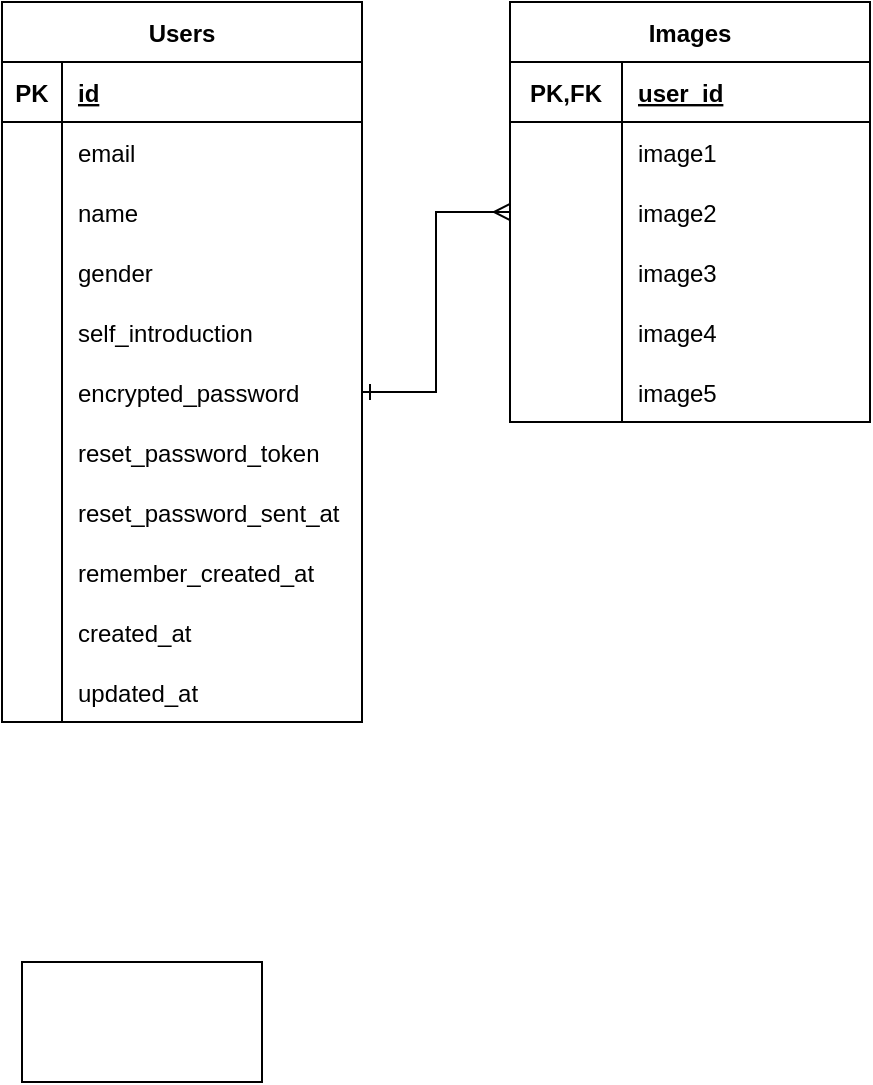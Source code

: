 <mxfile version="20.3.2" type="github"><diagram id="9OEiqqVN_KvPb9m6rW8q" name="ページ1"><mxGraphModel dx="946" dy="1670" grid="1" gridSize="10" guides="1" tooltips="1" connect="1" arrows="1" fold="1" page="1" pageScale="1" pageWidth="827" pageHeight="1169" math="0" shadow="0"><root><mxCell id="0"/><mxCell id="1" parent="0"/><mxCell id="-WBUfp1rwlOQoUJZnFWL-1" value="" style="rounded=0;whiteSpace=wrap;html=1;" vertex="1" parent="1"><mxGeometry x="80" y="40" width="120" height="60" as="geometry"/></mxCell><mxCell id="-WBUfp1rwlOQoUJZnFWL-12" value="Users" style="shape=table;startSize=30;container=1;collapsible=1;childLayout=tableLayout;fixedRows=1;rowLines=0;fontStyle=1;align=center;resizeLast=1;" vertex="1" parent="1"><mxGeometry x="70" y="-440" width="180" height="360" as="geometry"/></mxCell><mxCell id="-WBUfp1rwlOQoUJZnFWL-13" value="" style="shape=tableRow;horizontal=0;startSize=0;swimlaneHead=0;swimlaneBody=0;fillColor=none;collapsible=0;dropTarget=0;points=[[0,0.5],[1,0.5]];portConstraint=eastwest;top=0;left=0;right=0;bottom=1;" vertex="1" parent="-WBUfp1rwlOQoUJZnFWL-12"><mxGeometry y="30" width="180" height="30" as="geometry"/></mxCell><mxCell id="-WBUfp1rwlOQoUJZnFWL-14" value="PK" style="shape=partialRectangle;connectable=0;fillColor=none;top=0;left=0;bottom=0;right=0;fontStyle=1;overflow=hidden;" vertex="1" parent="-WBUfp1rwlOQoUJZnFWL-13"><mxGeometry width="30" height="30" as="geometry"><mxRectangle width="30" height="30" as="alternateBounds"/></mxGeometry></mxCell><mxCell id="-WBUfp1rwlOQoUJZnFWL-15" value="id" style="shape=partialRectangle;connectable=0;fillColor=none;top=0;left=0;bottom=0;right=0;align=left;spacingLeft=6;fontStyle=5;overflow=hidden;" vertex="1" parent="-WBUfp1rwlOQoUJZnFWL-13"><mxGeometry x="30" width="150" height="30" as="geometry"><mxRectangle width="150" height="30" as="alternateBounds"/></mxGeometry></mxCell><mxCell id="-WBUfp1rwlOQoUJZnFWL-16" value="" style="shape=tableRow;horizontal=0;startSize=0;swimlaneHead=0;swimlaneBody=0;fillColor=none;collapsible=0;dropTarget=0;points=[[0,0.5],[1,0.5]];portConstraint=eastwest;top=0;left=0;right=0;bottom=0;" vertex="1" parent="-WBUfp1rwlOQoUJZnFWL-12"><mxGeometry y="60" width="180" height="30" as="geometry"/></mxCell><mxCell id="-WBUfp1rwlOQoUJZnFWL-17" value="" style="shape=partialRectangle;connectable=0;fillColor=none;top=0;left=0;bottom=0;right=0;editable=1;overflow=hidden;" vertex="1" parent="-WBUfp1rwlOQoUJZnFWL-16"><mxGeometry width="30" height="30" as="geometry"><mxRectangle width="30" height="30" as="alternateBounds"/></mxGeometry></mxCell><mxCell id="-WBUfp1rwlOQoUJZnFWL-18" value="email" style="shape=partialRectangle;connectable=0;fillColor=none;top=0;left=0;bottom=0;right=0;align=left;spacingLeft=6;overflow=hidden;" vertex="1" parent="-WBUfp1rwlOQoUJZnFWL-16"><mxGeometry x="30" width="150" height="30" as="geometry"><mxRectangle width="150" height="30" as="alternateBounds"/></mxGeometry></mxCell><mxCell id="-WBUfp1rwlOQoUJZnFWL-19" value="" style="shape=tableRow;horizontal=0;startSize=0;swimlaneHead=0;swimlaneBody=0;fillColor=none;collapsible=0;dropTarget=0;points=[[0,0.5],[1,0.5]];portConstraint=eastwest;top=0;left=0;right=0;bottom=0;" vertex="1" parent="-WBUfp1rwlOQoUJZnFWL-12"><mxGeometry y="90" width="180" height="30" as="geometry"/></mxCell><mxCell id="-WBUfp1rwlOQoUJZnFWL-20" value="" style="shape=partialRectangle;connectable=0;fillColor=none;top=0;left=0;bottom=0;right=0;editable=1;overflow=hidden;" vertex="1" parent="-WBUfp1rwlOQoUJZnFWL-19"><mxGeometry width="30" height="30" as="geometry"><mxRectangle width="30" height="30" as="alternateBounds"/></mxGeometry></mxCell><mxCell id="-WBUfp1rwlOQoUJZnFWL-21" value="name" style="shape=partialRectangle;connectable=0;fillColor=none;top=0;left=0;bottom=0;right=0;align=left;spacingLeft=6;overflow=hidden;" vertex="1" parent="-WBUfp1rwlOQoUJZnFWL-19"><mxGeometry x="30" width="150" height="30" as="geometry"><mxRectangle width="150" height="30" as="alternateBounds"/></mxGeometry></mxCell><mxCell id="-WBUfp1rwlOQoUJZnFWL-22" value="" style="shape=tableRow;horizontal=0;startSize=0;swimlaneHead=0;swimlaneBody=0;fillColor=none;collapsible=0;dropTarget=0;points=[[0,0.5],[1,0.5]];portConstraint=eastwest;top=0;left=0;right=0;bottom=0;" vertex="1" parent="-WBUfp1rwlOQoUJZnFWL-12"><mxGeometry y="120" width="180" height="30" as="geometry"/></mxCell><mxCell id="-WBUfp1rwlOQoUJZnFWL-23" value="" style="shape=partialRectangle;connectable=0;fillColor=none;top=0;left=0;bottom=0;right=0;editable=1;overflow=hidden;" vertex="1" parent="-WBUfp1rwlOQoUJZnFWL-22"><mxGeometry width="30" height="30" as="geometry"><mxRectangle width="30" height="30" as="alternateBounds"/></mxGeometry></mxCell><mxCell id="-WBUfp1rwlOQoUJZnFWL-24" value="gender" style="shape=partialRectangle;connectable=0;fillColor=none;top=0;left=0;bottom=0;right=0;align=left;spacingLeft=6;overflow=hidden;" vertex="1" parent="-WBUfp1rwlOQoUJZnFWL-22"><mxGeometry x="30" width="150" height="30" as="geometry"><mxRectangle width="150" height="30" as="alternateBounds"/></mxGeometry></mxCell><mxCell id="-WBUfp1rwlOQoUJZnFWL-25" value="" style="shape=tableRow;horizontal=0;startSize=0;swimlaneHead=0;swimlaneBody=0;fillColor=none;collapsible=0;dropTarget=0;points=[[0,0.5],[1,0.5]];portConstraint=eastwest;top=0;left=0;right=0;bottom=0;" vertex="1" parent="-WBUfp1rwlOQoUJZnFWL-12"><mxGeometry y="150" width="180" height="30" as="geometry"/></mxCell><mxCell id="-WBUfp1rwlOQoUJZnFWL-26" value="" style="shape=partialRectangle;connectable=0;fillColor=none;top=0;left=0;bottom=0;right=0;editable=1;overflow=hidden;" vertex="1" parent="-WBUfp1rwlOQoUJZnFWL-25"><mxGeometry width="30" height="30" as="geometry"><mxRectangle width="30" height="30" as="alternateBounds"/></mxGeometry></mxCell><mxCell id="-WBUfp1rwlOQoUJZnFWL-27" value="self_introduction" style="shape=partialRectangle;connectable=0;fillColor=none;top=0;left=0;bottom=0;right=0;align=left;spacingLeft=6;overflow=hidden;" vertex="1" parent="-WBUfp1rwlOQoUJZnFWL-25"><mxGeometry x="30" width="150" height="30" as="geometry"><mxRectangle width="150" height="30" as="alternateBounds"/></mxGeometry></mxCell><mxCell id="-WBUfp1rwlOQoUJZnFWL-28" value="" style="shape=tableRow;horizontal=0;startSize=0;swimlaneHead=0;swimlaneBody=0;fillColor=none;collapsible=0;dropTarget=0;points=[[0,0.5],[1,0.5]];portConstraint=eastwest;top=0;left=0;right=0;bottom=0;" vertex="1" parent="-WBUfp1rwlOQoUJZnFWL-12"><mxGeometry y="180" width="180" height="30" as="geometry"/></mxCell><mxCell id="-WBUfp1rwlOQoUJZnFWL-29" value="" style="shape=partialRectangle;connectable=0;fillColor=none;top=0;left=0;bottom=0;right=0;editable=1;overflow=hidden;" vertex="1" parent="-WBUfp1rwlOQoUJZnFWL-28"><mxGeometry width="30" height="30" as="geometry"><mxRectangle width="30" height="30" as="alternateBounds"/></mxGeometry></mxCell><mxCell id="-WBUfp1rwlOQoUJZnFWL-30" value="encrypted_password" style="shape=partialRectangle;connectable=0;fillColor=none;top=0;left=0;bottom=0;right=0;align=left;spacingLeft=6;overflow=hidden;" vertex="1" parent="-WBUfp1rwlOQoUJZnFWL-28"><mxGeometry x="30" width="150" height="30" as="geometry"><mxRectangle width="150" height="30" as="alternateBounds"/></mxGeometry></mxCell><mxCell id="-WBUfp1rwlOQoUJZnFWL-53" value="" style="shape=tableRow;horizontal=0;startSize=0;swimlaneHead=0;swimlaneBody=0;fillColor=none;collapsible=0;dropTarget=0;points=[[0,0.5],[1,0.5]];portConstraint=eastwest;top=0;left=0;right=0;bottom=0;" vertex="1" parent="-WBUfp1rwlOQoUJZnFWL-12"><mxGeometry y="210" width="180" height="30" as="geometry"/></mxCell><mxCell id="-WBUfp1rwlOQoUJZnFWL-54" value="" style="shape=partialRectangle;connectable=0;fillColor=none;top=0;left=0;bottom=0;right=0;editable=1;overflow=hidden;" vertex="1" parent="-WBUfp1rwlOQoUJZnFWL-53"><mxGeometry width="30" height="30" as="geometry"><mxRectangle width="30" height="30" as="alternateBounds"/></mxGeometry></mxCell><mxCell id="-WBUfp1rwlOQoUJZnFWL-55" value="reset_password_token" style="shape=partialRectangle;connectable=0;fillColor=none;top=0;left=0;bottom=0;right=0;align=left;spacingLeft=6;overflow=hidden;" vertex="1" parent="-WBUfp1rwlOQoUJZnFWL-53"><mxGeometry x="30" width="150" height="30" as="geometry"><mxRectangle width="150" height="30" as="alternateBounds"/></mxGeometry></mxCell><mxCell id="-WBUfp1rwlOQoUJZnFWL-56" value="" style="shape=tableRow;horizontal=0;startSize=0;swimlaneHead=0;swimlaneBody=0;fillColor=none;collapsible=0;dropTarget=0;points=[[0,0.5],[1,0.5]];portConstraint=eastwest;top=0;left=0;right=0;bottom=0;" vertex="1" parent="-WBUfp1rwlOQoUJZnFWL-12"><mxGeometry y="240" width="180" height="30" as="geometry"/></mxCell><mxCell id="-WBUfp1rwlOQoUJZnFWL-57" value="" style="shape=partialRectangle;connectable=0;fillColor=none;top=0;left=0;bottom=0;right=0;editable=1;overflow=hidden;" vertex="1" parent="-WBUfp1rwlOQoUJZnFWL-56"><mxGeometry width="30" height="30" as="geometry"><mxRectangle width="30" height="30" as="alternateBounds"/></mxGeometry></mxCell><mxCell id="-WBUfp1rwlOQoUJZnFWL-58" value="reset_password_sent_at" style="shape=partialRectangle;connectable=0;fillColor=none;top=0;left=0;bottom=0;right=0;align=left;spacingLeft=6;overflow=hidden;" vertex="1" parent="-WBUfp1rwlOQoUJZnFWL-56"><mxGeometry x="30" width="150" height="30" as="geometry"><mxRectangle width="150" height="30" as="alternateBounds"/></mxGeometry></mxCell><mxCell id="-WBUfp1rwlOQoUJZnFWL-59" value="" style="shape=tableRow;horizontal=0;startSize=0;swimlaneHead=0;swimlaneBody=0;fillColor=none;collapsible=0;dropTarget=0;points=[[0,0.5],[1,0.5]];portConstraint=eastwest;top=0;left=0;right=0;bottom=0;" vertex="1" parent="-WBUfp1rwlOQoUJZnFWL-12"><mxGeometry y="270" width="180" height="30" as="geometry"/></mxCell><mxCell id="-WBUfp1rwlOQoUJZnFWL-60" value="" style="shape=partialRectangle;connectable=0;fillColor=none;top=0;left=0;bottom=0;right=0;editable=1;overflow=hidden;" vertex="1" parent="-WBUfp1rwlOQoUJZnFWL-59"><mxGeometry width="30" height="30" as="geometry"><mxRectangle width="30" height="30" as="alternateBounds"/></mxGeometry></mxCell><mxCell id="-WBUfp1rwlOQoUJZnFWL-61" value="remember_created_at" style="shape=partialRectangle;connectable=0;fillColor=none;top=0;left=0;bottom=0;right=0;align=left;spacingLeft=6;overflow=hidden;" vertex="1" parent="-WBUfp1rwlOQoUJZnFWL-59"><mxGeometry x="30" width="150" height="30" as="geometry"><mxRectangle width="150" height="30" as="alternateBounds"/></mxGeometry></mxCell><mxCell id="-WBUfp1rwlOQoUJZnFWL-62" value="" style="shape=tableRow;horizontal=0;startSize=0;swimlaneHead=0;swimlaneBody=0;fillColor=none;collapsible=0;dropTarget=0;points=[[0,0.5],[1,0.5]];portConstraint=eastwest;top=0;left=0;right=0;bottom=0;" vertex="1" parent="-WBUfp1rwlOQoUJZnFWL-12"><mxGeometry y="300" width="180" height="30" as="geometry"/></mxCell><mxCell id="-WBUfp1rwlOQoUJZnFWL-63" value="" style="shape=partialRectangle;connectable=0;fillColor=none;top=0;left=0;bottom=0;right=0;editable=1;overflow=hidden;" vertex="1" parent="-WBUfp1rwlOQoUJZnFWL-62"><mxGeometry width="30" height="30" as="geometry"><mxRectangle width="30" height="30" as="alternateBounds"/></mxGeometry></mxCell><mxCell id="-WBUfp1rwlOQoUJZnFWL-64" value="created_at" style="shape=partialRectangle;connectable=0;fillColor=none;top=0;left=0;bottom=0;right=0;align=left;spacingLeft=6;overflow=hidden;" vertex="1" parent="-WBUfp1rwlOQoUJZnFWL-62"><mxGeometry x="30" width="150" height="30" as="geometry"><mxRectangle width="150" height="30" as="alternateBounds"/></mxGeometry></mxCell><mxCell id="-WBUfp1rwlOQoUJZnFWL-65" value="" style="shape=tableRow;horizontal=0;startSize=0;swimlaneHead=0;swimlaneBody=0;fillColor=none;collapsible=0;dropTarget=0;points=[[0,0.5],[1,0.5]];portConstraint=eastwest;top=0;left=0;right=0;bottom=0;" vertex="1" parent="-WBUfp1rwlOQoUJZnFWL-12"><mxGeometry y="330" width="180" height="30" as="geometry"/></mxCell><mxCell id="-WBUfp1rwlOQoUJZnFWL-66" value="" style="shape=partialRectangle;connectable=0;fillColor=none;top=0;left=0;bottom=0;right=0;editable=1;overflow=hidden;" vertex="1" parent="-WBUfp1rwlOQoUJZnFWL-65"><mxGeometry width="30" height="30" as="geometry"><mxRectangle width="30" height="30" as="alternateBounds"/></mxGeometry></mxCell><mxCell id="-WBUfp1rwlOQoUJZnFWL-67" value="updated_at" style="shape=partialRectangle;connectable=0;fillColor=none;top=0;left=0;bottom=0;right=0;align=left;spacingLeft=6;overflow=hidden;" vertex="1" parent="-WBUfp1rwlOQoUJZnFWL-65"><mxGeometry x="30" width="150" height="30" as="geometry"><mxRectangle width="150" height="30" as="alternateBounds"/></mxGeometry></mxCell><mxCell id="-WBUfp1rwlOQoUJZnFWL-74" value="Images" style="shape=table;startSize=30;container=1;collapsible=1;childLayout=tableLayout;fixedRows=1;rowLines=0;fontStyle=1;align=center;resizeLast=1;" vertex="1" parent="1"><mxGeometry x="324" y="-440" width="180" height="210" as="geometry"/></mxCell><mxCell id="-WBUfp1rwlOQoUJZnFWL-75" value="" style="shape=tableRow;horizontal=0;startSize=0;swimlaneHead=0;swimlaneBody=0;fillColor=none;collapsible=0;dropTarget=0;points=[[0,0.5],[1,0.5]];portConstraint=eastwest;top=0;left=0;right=0;bottom=1;strokeColor=default;" vertex="1" parent="-WBUfp1rwlOQoUJZnFWL-74"><mxGeometry y="30" width="180" height="30" as="geometry"/></mxCell><mxCell id="-WBUfp1rwlOQoUJZnFWL-76" value="PK,FK" style="shape=partialRectangle;connectable=0;fillColor=none;top=0;left=0;bottom=0;right=0;fontStyle=1;overflow=hidden;" vertex="1" parent="-WBUfp1rwlOQoUJZnFWL-75"><mxGeometry width="56" height="30" as="geometry"><mxRectangle width="56" height="30" as="alternateBounds"/></mxGeometry></mxCell><mxCell id="-WBUfp1rwlOQoUJZnFWL-77" value="user_id" style="shape=partialRectangle;connectable=0;fillColor=none;top=0;left=0;bottom=0;right=0;align=left;spacingLeft=6;fontStyle=5;overflow=hidden;" vertex="1" parent="-WBUfp1rwlOQoUJZnFWL-75"><mxGeometry x="56" width="124" height="30" as="geometry"><mxRectangle width="124" height="30" as="alternateBounds"/></mxGeometry></mxCell><mxCell id="-WBUfp1rwlOQoUJZnFWL-78" value="" style="shape=tableRow;horizontal=0;startSize=0;swimlaneHead=0;swimlaneBody=0;fillColor=none;collapsible=0;dropTarget=0;points=[[0,0.5],[1,0.5]];portConstraint=eastwest;top=0;left=0;right=0;bottom=0;" vertex="1" parent="-WBUfp1rwlOQoUJZnFWL-74"><mxGeometry y="60" width="180" height="30" as="geometry"/></mxCell><mxCell id="-WBUfp1rwlOQoUJZnFWL-79" value="" style="shape=partialRectangle;connectable=0;fillColor=none;top=0;left=0;bottom=0;right=0;editable=1;overflow=hidden;" vertex="1" parent="-WBUfp1rwlOQoUJZnFWL-78"><mxGeometry width="56" height="30" as="geometry"><mxRectangle width="56" height="30" as="alternateBounds"/></mxGeometry></mxCell><mxCell id="-WBUfp1rwlOQoUJZnFWL-80" value="image1" style="shape=partialRectangle;connectable=0;fillColor=none;top=0;left=0;bottom=0;right=0;align=left;spacingLeft=6;overflow=hidden;" vertex="1" parent="-WBUfp1rwlOQoUJZnFWL-78"><mxGeometry x="56" width="124" height="30" as="geometry"><mxRectangle width="124" height="30" as="alternateBounds"/></mxGeometry></mxCell><mxCell id="-WBUfp1rwlOQoUJZnFWL-81" value="" style="shape=tableRow;horizontal=0;startSize=0;swimlaneHead=0;swimlaneBody=0;fillColor=none;collapsible=0;dropTarget=0;points=[[0,0.5],[1,0.5]];portConstraint=eastwest;top=0;left=0;right=0;bottom=0;" vertex="1" parent="-WBUfp1rwlOQoUJZnFWL-74"><mxGeometry y="90" width="180" height="30" as="geometry"/></mxCell><mxCell id="-WBUfp1rwlOQoUJZnFWL-82" value="" style="shape=partialRectangle;connectable=0;fillColor=none;top=0;left=0;bottom=0;right=0;editable=1;overflow=hidden;" vertex="1" parent="-WBUfp1rwlOQoUJZnFWL-81"><mxGeometry width="56" height="30" as="geometry"><mxRectangle width="56" height="30" as="alternateBounds"/></mxGeometry></mxCell><mxCell id="-WBUfp1rwlOQoUJZnFWL-83" value="image2" style="shape=partialRectangle;connectable=0;fillColor=none;top=0;left=0;bottom=0;right=0;align=left;spacingLeft=6;overflow=hidden;" vertex="1" parent="-WBUfp1rwlOQoUJZnFWL-81"><mxGeometry x="56" width="124" height="30" as="geometry"><mxRectangle width="124" height="30" as="alternateBounds"/></mxGeometry></mxCell><mxCell id="-WBUfp1rwlOQoUJZnFWL-84" value="" style="shape=tableRow;horizontal=0;startSize=0;swimlaneHead=0;swimlaneBody=0;fillColor=none;collapsible=0;dropTarget=0;points=[[0,0.5],[1,0.5]];portConstraint=eastwest;top=0;left=0;right=0;bottom=0;" vertex="1" parent="-WBUfp1rwlOQoUJZnFWL-74"><mxGeometry y="120" width="180" height="30" as="geometry"/></mxCell><mxCell id="-WBUfp1rwlOQoUJZnFWL-85" value="" style="shape=partialRectangle;connectable=0;fillColor=none;top=0;left=0;bottom=0;right=0;editable=1;overflow=hidden;" vertex="1" parent="-WBUfp1rwlOQoUJZnFWL-84"><mxGeometry width="56" height="30" as="geometry"><mxRectangle width="56" height="30" as="alternateBounds"/></mxGeometry></mxCell><mxCell id="-WBUfp1rwlOQoUJZnFWL-86" value="image3" style="shape=partialRectangle;connectable=0;fillColor=none;top=0;left=0;bottom=0;right=0;align=left;spacingLeft=6;overflow=hidden;" vertex="1" parent="-WBUfp1rwlOQoUJZnFWL-84"><mxGeometry x="56" width="124" height="30" as="geometry"><mxRectangle width="124" height="30" as="alternateBounds"/></mxGeometry></mxCell><mxCell id="-WBUfp1rwlOQoUJZnFWL-133" value="" style="shape=tableRow;horizontal=0;startSize=0;swimlaneHead=0;swimlaneBody=0;fillColor=none;collapsible=0;dropTarget=0;points=[[0,0.5],[1,0.5]];portConstraint=eastwest;top=0;left=0;right=0;bottom=0;" vertex="1" parent="-WBUfp1rwlOQoUJZnFWL-74"><mxGeometry y="150" width="180" height="30" as="geometry"/></mxCell><mxCell id="-WBUfp1rwlOQoUJZnFWL-134" value="" style="shape=partialRectangle;connectable=0;fillColor=none;top=0;left=0;bottom=0;right=0;editable=1;overflow=hidden;" vertex="1" parent="-WBUfp1rwlOQoUJZnFWL-133"><mxGeometry width="56" height="30" as="geometry"><mxRectangle width="56" height="30" as="alternateBounds"/></mxGeometry></mxCell><mxCell id="-WBUfp1rwlOQoUJZnFWL-135" value="image4" style="shape=partialRectangle;connectable=0;fillColor=none;top=0;left=0;bottom=0;right=0;align=left;spacingLeft=6;overflow=hidden;" vertex="1" parent="-WBUfp1rwlOQoUJZnFWL-133"><mxGeometry x="56" width="124" height="30" as="geometry"><mxRectangle width="124" height="30" as="alternateBounds"/></mxGeometry></mxCell><mxCell id="-WBUfp1rwlOQoUJZnFWL-136" value="" style="shape=tableRow;horizontal=0;startSize=0;swimlaneHead=0;swimlaneBody=0;fillColor=none;collapsible=0;dropTarget=0;points=[[0,0.5],[1,0.5]];portConstraint=eastwest;top=0;left=0;right=0;bottom=0;" vertex="1" parent="-WBUfp1rwlOQoUJZnFWL-74"><mxGeometry y="180" width="180" height="30" as="geometry"/></mxCell><mxCell id="-WBUfp1rwlOQoUJZnFWL-137" value="" style="shape=partialRectangle;connectable=0;fillColor=none;top=0;left=0;bottom=0;right=0;editable=1;overflow=hidden;" vertex="1" parent="-WBUfp1rwlOQoUJZnFWL-136"><mxGeometry width="56" height="30" as="geometry"><mxRectangle width="56" height="30" as="alternateBounds"/></mxGeometry></mxCell><mxCell id="-WBUfp1rwlOQoUJZnFWL-138" value="image5" style="shape=partialRectangle;connectable=0;fillColor=none;top=0;left=0;bottom=0;right=0;align=left;spacingLeft=6;overflow=hidden;" vertex="1" parent="-WBUfp1rwlOQoUJZnFWL-136"><mxGeometry x="56" width="124" height="30" as="geometry"><mxRectangle width="124" height="30" as="alternateBounds"/></mxGeometry></mxCell><mxCell id="-WBUfp1rwlOQoUJZnFWL-132" style="edgeStyle=orthogonalEdgeStyle;rounded=0;orthogonalLoop=1;jettySize=auto;html=1;exitX=1;exitY=0.5;exitDx=0;exitDy=0;entryX=0;entryY=0.5;entryDx=0;entryDy=0;endArrow=ERmany;endFill=0;startArrow=ERone;startFill=0;" edge="1" parent="1" source="-WBUfp1rwlOQoUJZnFWL-28" target="-WBUfp1rwlOQoUJZnFWL-81"><mxGeometry relative="1" as="geometry"/></mxCell></root></mxGraphModel></diagram></mxfile>